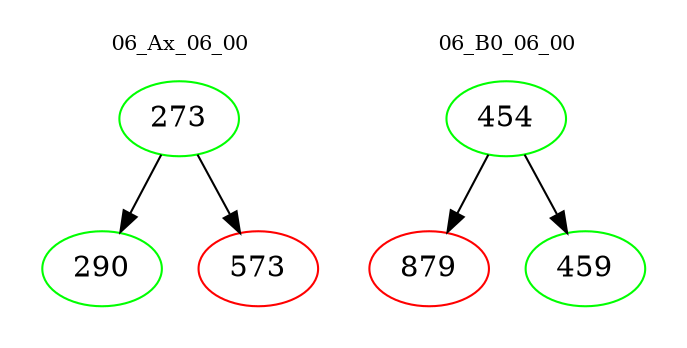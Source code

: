 digraph{
subgraph cluster_0 {
color = white
label = "06_Ax_06_00";
fontsize=10;
T0_273 [label="273", color="green"]
T0_273 -> T0_290 [color="black"]
T0_290 [label="290", color="green"]
T0_273 -> T0_573 [color="black"]
T0_573 [label="573", color="red"]
}
subgraph cluster_1 {
color = white
label = "06_B0_06_00";
fontsize=10;
T1_454 [label="454", color="green"]
T1_454 -> T1_879 [color="black"]
T1_879 [label="879", color="red"]
T1_454 -> T1_459 [color="black"]
T1_459 [label="459", color="green"]
}
}
